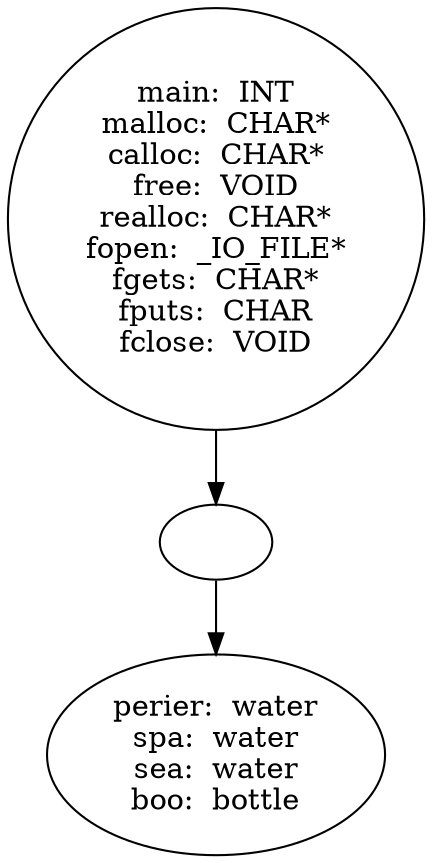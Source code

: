 digraph AST {
  "135951641582448" [label="main:  INT
malloc:  CHAR*
calloc:  CHAR*
free:  VOID
realloc:  CHAR*
fopen:  _IO_FILE*
fgets:  CHAR*
fputs:  CHAR
fclose:  VOID"];
  "135951641582448" -> "135951641589600";
  "135951641589600" [label=""];
  "135951641589600" -> "135951641575920";
  "135951641575920" [label="perier:  water
spa:  water
sea:  water
boo:  bottle"];
}
